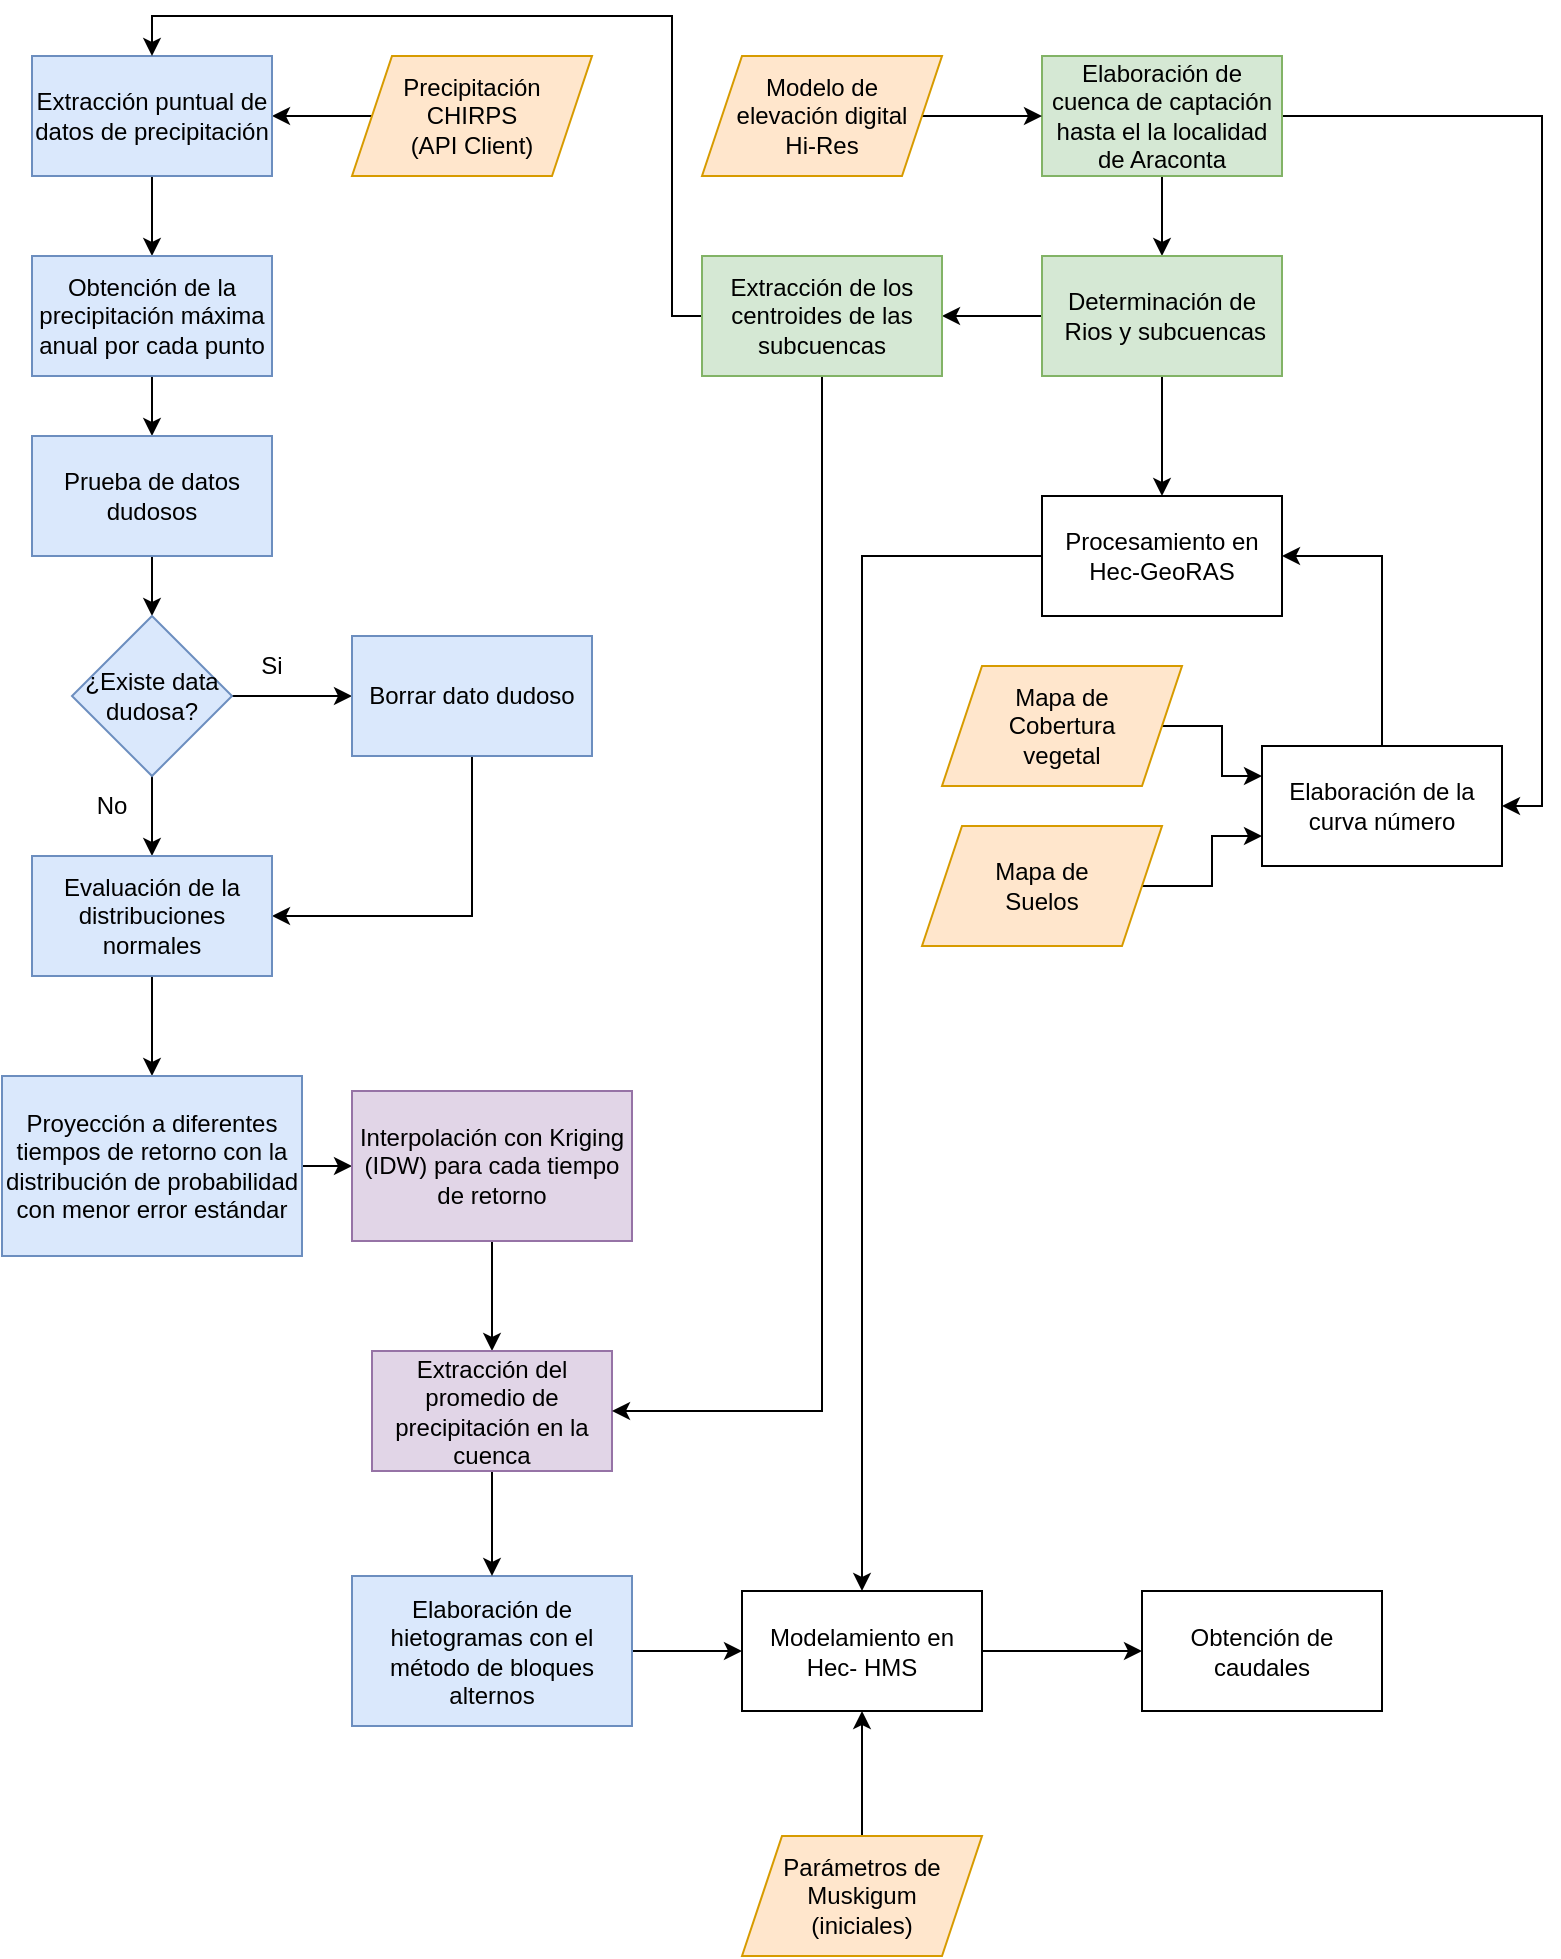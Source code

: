 <mxfile version="19.0.0" type="github">
  <diagram id="HLWjeGLK8E62nagD_4CA" name="Page-1">
    <mxGraphModel dx="1038" dy="571" grid="1" gridSize="10" guides="1" tooltips="1" connect="1" arrows="1" fold="1" page="1" pageScale="1" pageWidth="827" pageHeight="1169" math="0" shadow="0">
      <root>
        <mxCell id="0" />
        <mxCell id="1" parent="0" />
        <mxCell id="3VRAeIj3tUrWjSmLoF6Z-6" style="edgeStyle=orthogonalEdgeStyle;rounded=0;orthogonalLoop=1;jettySize=auto;html=1;" parent="1" source="3VRAeIj3tUrWjSmLoF6Z-4" target="3VRAeIj3tUrWjSmLoF6Z-5" edge="1">
          <mxGeometry relative="1" as="geometry" />
        </mxCell>
        <mxCell id="3VRAeIj3tUrWjSmLoF6Z-4" value="Precipitación &lt;br&gt;CHIRPS&lt;br&gt;(API Client)" style="shape=parallelogram;perimeter=parallelogramPerimeter;whiteSpace=wrap;html=1;fixedSize=1;fillColor=#ffe6cc;strokeColor=#d79b00;" parent="1" vertex="1">
          <mxGeometry x="205" y="60" width="120" height="60" as="geometry" />
        </mxCell>
        <mxCell id="3VRAeIj3tUrWjSmLoF6Z-10" style="edgeStyle=orthogonalEdgeStyle;rounded=0;orthogonalLoop=1;jettySize=auto;html=1;entryX=0.5;entryY=0;entryDx=0;entryDy=0;" parent="1" source="3VRAeIj3tUrWjSmLoF6Z-5" target="3VRAeIj3tUrWjSmLoF6Z-9" edge="1">
          <mxGeometry relative="1" as="geometry" />
        </mxCell>
        <mxCell id="3VRAeIj3tUrWjSmLoF6Z-5" value="Extracción puntual de datos de precipitación" style="rounded=0;whiteSpace=wrap;html=1;fillColor=#dae8fc;strokeColor=#6c8ebf;" parent="1" vertex="1">
          <mxGeometry x="45" y="60" width="120" height="60" as="geometry" />
        </mxCell>
        <mxCell id="3VRAeIj3tUrWjSmLoF6Z-12" style="edgeStyle=orthogonalEdgeStyle;rounded=0;orthogonalLoop=1;jettySize=auto;html=1;entryX=0.5;entryY=0;entryDx=0;entryDy=0;" parent="1" source="3VRAeIj3tUrWjSmLoF6Z-9" target="3VRAeIj3tUrWjSmLoF6Z-11" edge="1">
          <mxGeometry relative="1" as="geometry" />
        </mxCell>
        <mxCell id="3VRAeIj3tUrWjSmLoF6Z-9" value="Obtención de la precipitación máxima anual por cada punto" style="rounded=0;whiteSpace=wrap;html=1;fillColor=#dae8fc;strokeColor=#6c8ebf;" parent="1" vertex="1">
          <mxGeometry x="45" y="160" width="120" height="60" as="geometry" />
        </mxCell>
        <mxCell id="3VRAeIj3tUrWjSmLoF6Z-14" style="edgeStyle=orthogonalEdgeStyle;rounded=0;orthogonalLoop=1;jettySize=auto;html=1;entryX=0.5;entryY=0;entryDx=0;entryDy=0;" parent="1" source="3VRAeIj3tUrWjSmLoF6Z-11" target="3VRAeIj3tUrWjSmLoF6Z-13" edge="1">
          <mxGeometry relative="1" as="geometry" />
        </mxCell>
        <mxCell id="3VRAeIj3tUrWjSmLoF6Z-11" value="Prueba de datos dudosos" style="rounded=0;whiteSpace=wrap;html=1;fillColor=#dae8fc;strokeColor=#6c8ebf;" parent="1" vertex="1">
          <mxGeometry x="45" y="250" width="120" height="60" as="geometry" />
        </mxCell>
        <mxCell id="3VRAeIj3tUrWjSmLoF6Z-17" value="" style="edgeStyle=orthogonalEdgeStyle;rounded=0;orthogonalLoop=1;jettySize=auto;html=1;" parent="1" source="3VRAeIj3tUrWjSmLoF6Z-13" target="3VRAeIj3tUrWjSmLoF6Z-16" edge="1">
          <mxGeometry relative="1" as="geometry" />
        </mxCell>
        <mxCell id="3VRAeIj3tUrWjSmLoF6Z-19" value="" style="edgeStyle=orthogonalEdgeStyle;rounded=0;orthogonalLoop=1;jettySize=auto;html=1;" parent="1" source="3VRAeIj3tUrWjSmLoF6Z-13" target="3VRAeIj3tUrWjSmLoF6Z-18" edge="1">
          <mxGeometry relative="1" as="geometry" />
        </mxCell>
        <mxCell id="3VRAeIj3tUrWjSmLoF6Z-13" value="¿Existe data dudosa?" style="rhombus;whiteSpace=wrap;html=1;fillColor=#dae8fc;strokeColor=#6c8ebf;" parent="1" vertex="1">
          <mxGeometry x="65" y="340" width="80" height="80" as="geometry" />
        </mxCell>
        <mxCell id="3VRAeIj3tUrWjSmLoF6Z-20" style="edgeStyle=orthogonalEdgeStyle;rounded=0;orthogonalLoop=1;jettySize=auto;html=1;entryX=1;entryY=0.5;entryDx=0;entryDy=0;exitX=0.5;exitY=1;exitDx=0;exitDy=0;" parent="1" source="3VRAeIj3tUrWjSmLoF6Z-16" target="3VRAeIj3tUrWjSmLoF6Z-18" edge="1">
          <mxGeometry relative="1" as="geometry" />
        </mxCell>
        <mxCell id="3VRAeIj3tUrWjSmLoF6Z-16" value="Borrar dato dudoso" style="whiteSpace=wrap;html=1;fillColor=#dae8fc;strokeColor=#6c8ebf;" parent="1" vertex="1">
          <mxGeometry x="205" y="350" width="120" height="60" as="geometry" />
        </mxCell>
        <mxCell id="3VRAeIj3tUrWjSmLoF6Z-21" style="edgeStyle=orthogonalEdgeStyle;rounded=0;orthogonalLoop=1;jettySize=auto;html=1;" parent="1" source="3VRAeIj3tUrWjSmLoF6Z-18" target="3VRAeIj3tUrWjSmLoF6Z-22" edge="1">
          <mxGeometry relative="1" as="geometry">
            <mxPoint x="105" y="560" as="targetPoint" />
          </mxGeometry>
        </mxCell>
        <mxCell id="3VRAeIj3tUrWjSmLoF6Z-18" value="Evaluación de la distribuciones normales" style="whiteSpace=wrap;html=1;fillColor=#dae8fc;strokeColor=#6c8ebf;" parent="1" vertex="1">
          <mxGeometry x="45" y="460" width="120" height="60" as="geometry" />
        </mxCell>
        <mxCell id="3VRAeIj3tUrWjSmLoF6Z-27" value="" style="edgeStyle=orthogonalEdgeStyle;rounded=0;orthogonalLoop=1;jettySize=auto;html=1;" parent="1" source="3VRAeIj3tUrWjSmLoF6Z-22" target="3VRAeIj3tUrWjSmLoF6Z-26" edge="1">
          <mxGeometry relative="1" as="geometry" />
        </mxCell>
        <mxCell id="3VRAeIj3tUrWjSmLoF6Z-22" value="Proyección a diferentes tiempos de retorno con la distribución de probabilidad con menor error estándar" style="rounded=0;whiteSpace=wrap;html=1;fillColor=#dae8fc;strokeColor=#6c8ebf;" parent="1" vertex="1">
          <mxGeometry x="30" y="570" width="150" height="90" as="geometry" />
        </mxCell>
        <mxCell id="3VRAeIj3tUrWjSmLoF6Z-35" style="edgeStyle=orthogonalEdgeStyle;rounded=0;orthogonalLoop=1;jettySize=auto;html=1;entryX=0;entryY=0.5;entryDx=0;entryDy=0;" parent="1" source="3VRAeIj3tUrWjSmLoF6Z-23" target="3VRAeIj3tUrWjSmLoF6Z-34" edge="1">
          <mxGeometry relative="1" as="geometry" />
        </mxCell>
        <mxCell id="3VRAeIj3tUrWjSmLoF6Z-23" value="Elaboración de hietogramas con el método de bloques alternos" style="whiteSpace=wrap;html=1;rounded=0;fillColor=#dae8fc;strokeColor=#6c8ebf;" parent="1" vertex="1">
          <mxGeometry x="205" y="820" width="140" height="75" as="geometry" />
        </mxCell>
        <mxCell id="3VRAeIj3tUrWjSmLoF6Z-30" value="" style="edgeStyle=orthogonalEdgeStyle;rounded=0;orthogonalLoop=1;jettySize=auto;html=1;" parent="1" source="3VRAeIj3tUrWjSmLoF6Z-26" target="3VRAeIj3tUrWjSmLoF6Z-29" edge="1">
          <mxGeometry relative="1" as="geometry" />
        </mxCell>
        <mxCell id="3VRAeIj3tUrWjSmLoF6Z-26" value="Interpolación con Kriging (IDW) para cada tiempo de retorno" style="whiteSpace=wrap;html=1;rounded=0;fillColor=#e1d5e7;strokeColor=#9673a6;" parent="1" vertex="1">
          <mxGeometry x="205" y="577.5" width="140" height="75" as="geometry" />
        </mxCell>
        <mxCell id="3VRAeIj3tUrWjSmLoF6Z-31" style="edgeStyle=orthogonalEdgeStyle;rounded=0;orthogonalLoop=1;jettySize=auto;html=1;" parent="1" source="3VRAeIj3tUrWjSmLoF6Z-29" target="3VRAeIj3tUrWjSmLoF6Z-23" edge="1">
          <mxGeometry relative="1" as="geometry" />
        </mxCell>
        <mxCell id="3VRAeIj3tUrWjSmLoF6Z-29" value="Extracción del promedio de precipitación en la cuenca" style="whiteSpace=wrap;html=1;rounded=0;fillColor=#e1d5e7;strokeColor=#9673a6;" parent="1" vertex="1">
          <mxGeometry x="215" y="707.5" width="120" height="60" as="geometry" />
        </mxCell>
        <mxCell id="3VRAeIj3tUrWjSmLoF6Z-32" value="Si" style="text;html=1;strokeColor=none;fillColor=none;align=center;verticalAlign=middle;whiteSpace=wrap;rounded=0;" parent="1" vertex="1">
          <mxGeometry x="135" y="350" width="60" height="30" as="geometry" />
        </mxCell>
        <mxCell id="3VRAeIj3tUrWjSmLoF6Z-33" value="No" style="text;html=1;strokeColor=none;fillColor=none;align=center;verticalAlign=middle;whiteSpace=wrap;rounded=0;" parent="1" vertex="1">
          <mxGeometry x="55" y="420" width="60" height="30" as="geometry" />
        </mxCell>
        <mxCell id="3VRAeIj3tUrWjSmLoF6Z-59" value="" style="edgeStyle=orthogonalEdgeStyle;rounded=0;orthogonalLoop=1;jettySize=auto;html=1;" parent="1" source="3VRAeIj3tUrWjSmLoF6Z-34" target="3VRAeIj3tUrWjSmLoF6Z-58" edge="1">
          <mxGeometry relative="1" as="geometry" />
        </mxCell>
        <mxCell id="3VRAeIj3tUrWjSmLoF6Z-34" value="Modelamiento en Hec- HMS" style="rounded=0;whiteSpace=wrap;html=1;" parent="1" vertex="1">
          <mxGeometry x="400" y="827.5" width="120" height="60" as="geometry" />
        </mxCell>
        <mxCell id="3VRAeIj3tUrWjSmLoF6Z-41" value="" style="edgeStyle=orthogonalEdgeStyle;rounded=0;orthogonalLoop=1;jettySize=auto;html=1;" parent="1" source="3VRAeIj3tUrWjSmLoF6Z-36" target="3VRAeIj3tUrWjSmLoF6Z-40" edge="1">
          <mxGeometry relative="1" as="geometry" />
        </mxCell>
        <mxCell id="3VRAeIj3tUrWjSmLoF6Z-51" style="edgeStyle=orthogonalEdgeStyle;rounded=0;orthogonalLoop=1;jettySize=auto;html=1;entryX=1;entryY=0.5;entryDx=0;entryDy=0;exitX=1;exitY=0.5;exitDx=0;exitDy=0;" parent="1" source="3VRAeIj3tUrWjSmLoF6Z-36" target="3VRAeIj3tUrWjSmLoF6Z-50" edge="1">
          <mxGeometry relative="1" as="geometry" />
        </mxCell>
        <mxCell id="3VRAeIj3tUrWjSmLoF6Z-36" value="Elaboración de cuenca de captación hasta el la localidad de Araconta" style="rounded=0;whiteSpace=wrap;html=1;fillColor=#d5e8d4;strokeColor=#82b366;" parent="1" vertex="1">
          <mxGeometry x="550" y="60" width="120" height="60" as="geometry" />
        </mxCell>
        <mxCell id="3VRAeIj3tUrWjSmLoF6Z-38" style="edgeStyle=orthogonalEdgeStyle;rounded=0;orthogonalLoop=1;jettySize=auto;html=1;entryX=0;entryY=0.5;entryDx=0;entryDy=0;" parent="1" source="3VRAeIj3tUrWjSmLoF6Z-37" target="3VRAeIj3tUrWjSmLoF6Z-36" edge="1">
          <mxGeometry relative="1" as="geometry" />
        </mxCell>
        <mxCell id="3VRAeIj3tUrWjSmLoF6Z-37" value="Modelo de &lt;br&gt;elevación digital &lt;br&gt;Hi-Res" style="shape=parallelogram;perimeter=parallelogramPerimeter;whiteSpace=wrap;html=1;fixedSize=1;fillColor=#ffe6cc;strokeColor=#d79b00;" parent="1" vertex="1">
          <mxGeometry x="380" y="60" width="120" height="60" as="geometry" />
        </mxCell>
        <mxCell id="3VRAeIj3tUrWjSmLoF6Z-46" style="edgeStyle=orthogonalEdgeStyle;rounded=0;orthogonalLoop=1;jettySize=auto;html=1;entryX=1;entryY=0.5;entryDx=0;entryDy=0;" parent="1" source="3VRAeIj3tUrWjSmLoF6Z-40" target="3VRAeIj3tUrWjSmLoF6Z-42" edge="1">
          <mxGeometry relative="1" as="geometry" />
        </mxCell>
        <mxCell id="3VRAeIj3tUrWjSmLoF6Z-48" value="" style="edgeStyle=orthogonalEdgeStyle;rounded=0;orthogonalLoop=1;jettySize=auto;html=1;" parent="1" source="3VRAeIj3tUrWjSmLoF6Z-40" target="3VRAeIj3tUrWjSmLoF6Z-47" edge="1">
          <mxGeometry relative="1" as="geometry" />
        </mxCell>
        <mxCell id="3VRAeIj3tUrWjSmLoF6Z-40" value="Determinación de&lt;br&gt;&amp;nbsp;Rios y subcuencas" style="whiteSpace=wrap;html=1;rounded=0;fillColor=#d5e8d4;strokeColor=#82b366;" parent="1" vertex="1">
          <mxGeometry x="550" y="160" width="120" height="60" as="geometry" />
        </mxCell>
        <mxCell id="3VRAeIj3tUrWjSmLoF6Z-44" style="edgeStyle=orthogonalEdgeStyle;rounded=0;orthogonalLoop=1;jettySize=auto;html=1;entryX=0.5;entryY=0;entryDx=0;entryDy=0;" parent="1" source="3VRAeIj3tUrWjSmLoF6Z-42" target="3VRAeIj3tUrWjSmLoF6Z-5" edge="1">
          <mxGeometry relative="1" as="geometry">
            <Array as="points">
              <mxPoint x="365" y="40" />
              <mxPoint x="105" y="40" />
            </Array>
          </mxGeometry>
        </mxCell>
        <mxCell id="3VRAeIj3tUrWjSmLoF6Z-45" style="edgeStyle=orthogonalEdgeStyle;rounded=0;orthogonalLoop=1;jettySize=auto;html=1;entryX=1;entryY=0.5;entryDx=0;entryDy=0;exitX=0.5;exitY=1;exitDx=0;exitDy=0;" parent="1" source="3VRAeIj3tUrWjSmLoF6Z-42" target="3VRAeIj3tUrWjSmLoF6Z-29" edge="1">
          <mxGeometry relative="1" as="geometry" />
        </mxCell>
        <mxCell id="3VRAeIj3tUrWjSmLoF6Z-42" value="Extracción de los centroides de las subcuencas" style="whiteSpace=wrap;html=1;rounded=0;fillColor=#d5e8d4;strokeColor=#82b366;" parent="1" vertex="1">
          <mxGeometry x="380" y="160" width="120" height="60" as="geometry" />
        </mxCell>
        <mxCell id="3VRAeIj3tUrWjSmLoF6Z-49" style="edgeStyle=orthogonalEdgeStyle;rounded=0;orthogonalLoop=1;jettySize=auto;html=1;entryX=0.5;entryY=0;entryDx=0;entryDy=0;" parent="1" source="3VRAeIj3tUrWjSmLoF6Z-47" target="3VRAeIj3tUrWjSmLoF6Z-34" edge="1">
          <mxGeometry relative="1" as="geometry" />
        </mxCell>
        <mxCell id="3VRAeIj3tUrWjSmLoF6Z-47" value="Procesamiento en Hec-GeoRAS" style="whiteSpace=wrap;html=1;rounded=0;" parent="1" vertex="1">
          <mxGeometry x="550" y="280" width="120" height="60" as="geometry" />
        </mxCell>
        <mxCell id="3VRAeIj3tUrWjSmLoF6Z-56" style="edgeStyle=orthogonalEdgeStyle;rounded=0;orthogonalLoop=1;jettySize=auto;html=1;entryX=1;entryY=0.5;entryDx=0;entryDy=0;" parent="1" source="3VRAeIj3tUrWjSmLoF6Z-50" target="3VRAeIj3tUrWjSmLoF6Z-47" edge="1">
          <mxGeometry relative="1" as="geometry" />
        </mxCell>
        <mxCell id="3VRAeIj3tUrWjSmLoF6Z-50" value="Elaboración de la curva número" style="rounded=0;whiteSpace=wrap;html=1;" parent="1" vertex="1">
          <mxGeometry x="660" y="405" width="120" height="60" as="geometry" />
        </mxCell>
        <mxCell id="3VRAeIj3tUrWjSmLoF6Z-53" style="edgeStyle=orthogonalEdgeStyle;rounded=0;orthogonalLoop=1;jettySize=auto;html=1;entryX=0;entryY=0.25;entryDx=0;entryDy=0;" parent="1" source="3VRAeIj3tUrWjSmLoF6Z-52" target="3VRAeIj3tUrWjSmLoF6Z-50" edge="1">
          <mxGeometry relative="1" as="geometry" />
        </mxCell>
        <mxCell id="3VRAeIj3tUrWjSmLoF6Z-52" value="Mapa de &lt;br&gt;Cobertura &lt;br&gt;vegetal" style="shape=parallelogram;perimeter=parallelogramPerimeter;whiteSpace=wrap;html=1;fixedSize=1;fillColor=#ffe6cc;strokeColor=#d79b00;" parent="1" vertex="1">
          <mxGeometry x="500" y="365" width="120" height="60" as="geometry" />
        </mxCell>
        <mxCell id="3VRAeIj3tUrWjSmLoF6Z-55" style="edgeStyle=orthogonalEdgeStyle;rounded=0;orthogonalLoop=1;jettySize=auto;html=1;entryX=0;entryY=0.75;entryDx=0;entryDy=0;" parent="1" source="3VRAeIj3tUrWjSmLoF6Z-54" target="3VRAeIj3tUrWjSmLoF6Z-50" edge="1">
          <mxGeometry relative="1" as="geometry" />
        </mxCell>
        <mxCell id="3VRAeIj3tUrWjSmLoF6Z-54" value="Mapa de &lt;br&gt;Suelos" style="shape=parallelogram;perimeter=parallelogramPerimeter;whiteSpace=wrap;html=1;fixedSize=1;fillColor=#ffe6cc;strokeColor=#d79b00;" parent="1" vertex="1">
          <mxGeometry x="490" y="445" width="120" height="60" as="geometry" />
        </mxCell>
        <mxCell id="3VRAeIj3tUrWjSmLoF6Z-58" value="Obtención de caudales" style="whiteSpace=wrap;html=1;rounded=0;" parent="1" vertex="1">
          <mxGeometry x="600" y="827.5" width="120" height="60" as="geometry" />
        </mxCell>
        <mxCell id="3VRAeIj3tUrWjSmLoF6Z-61" style="edgeStyle=orthogonalEdgeStyle;rounded=0;orthogonalLoop=1;jettySize=auto;html=1;entryX=0.5;entryY=1;entryDx=0;entryDy=0;" parent="1" source="3VRAeIj3tUrWjSmLoF6Z-60" target="3VRAeIj3tUrWjSmLoF6Z-34" edge="1">
          <mxGeometry relative="1" as="geometry" />
        </mxCell>
        <mxCell id="3VRAeIj3tUrWjSmLoF6Z-60" value="Parámetros de Muskigum &lt;br&gt;(iniciales)" style="shape=parallelogram;perimeter=parallelogramPerimeter;whiteSpace=wrap;html=1;fixedSize=1;fillColor=#ffe6cc;strokeColor=#d79b00;" parent="1" vertex="1">
          <mxGeometry x="400" y="950" width="120" height="60" as="geometry" />
        </mxCell>
      </root>
    </mxGraphModel>
  </diagram>
</mxfile>
